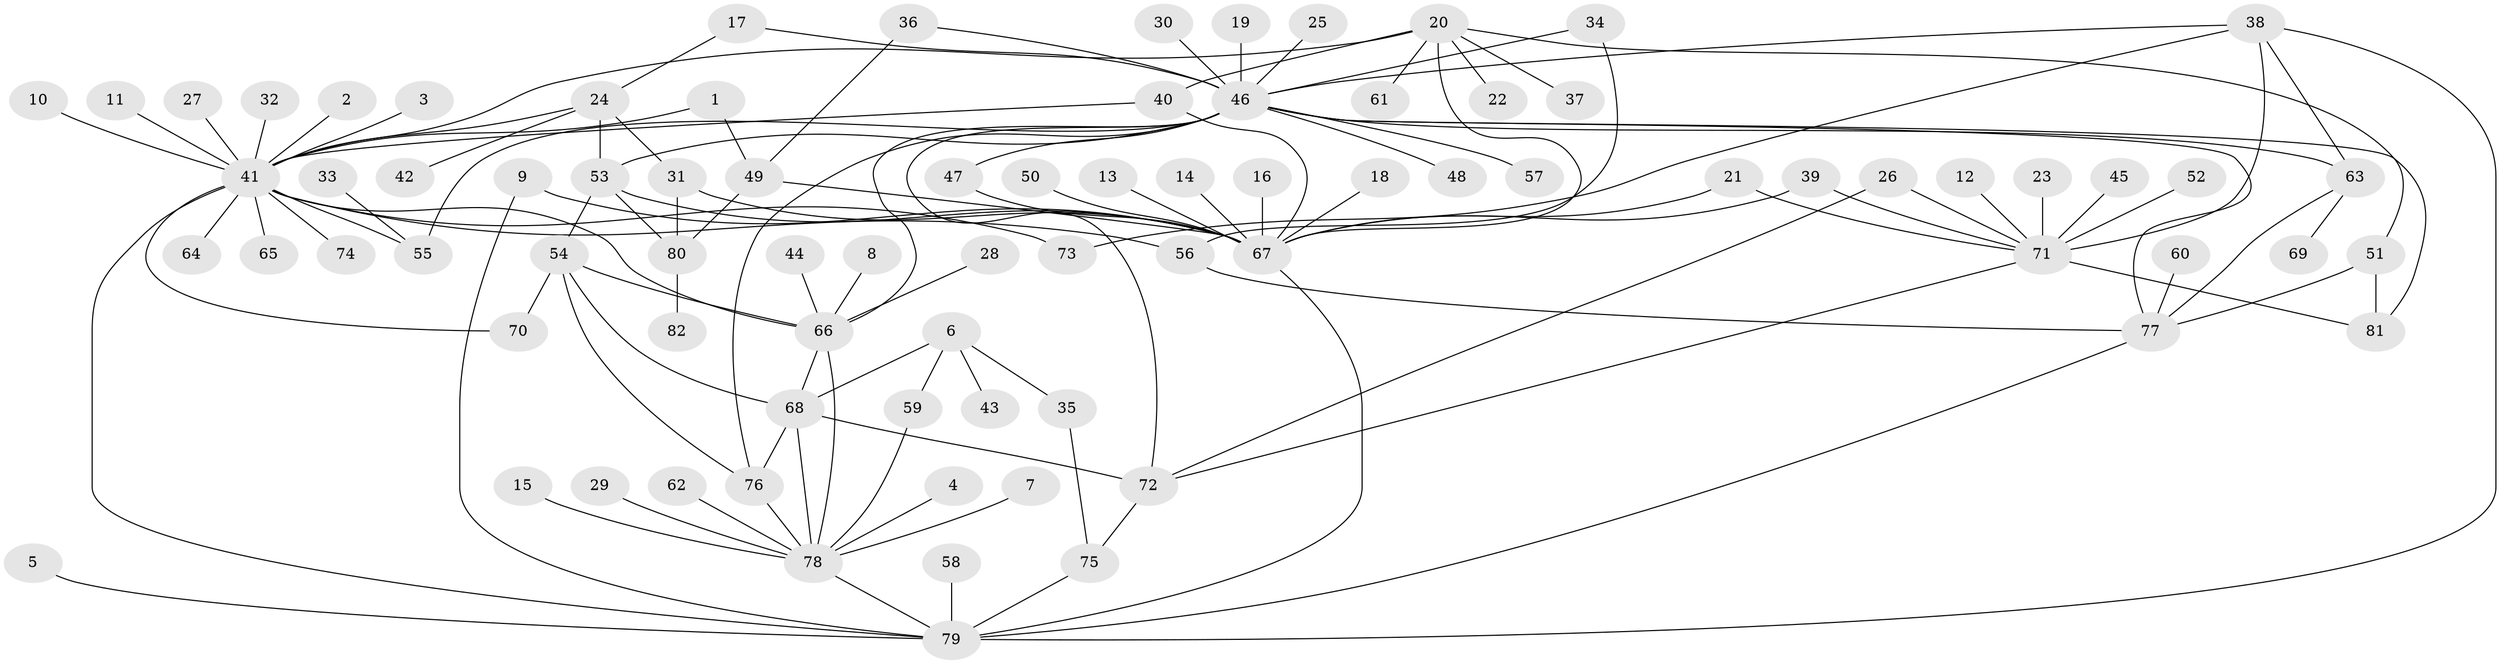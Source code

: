 // original degree distribution, {12: 0.014814814814814815, 3: 0.08148148148148149, 11: 0.014814814814814815, 21: 0.007407407407407408, 1: 0.5407407407407407, 2: 0.2, 22: 0.007407407407407408, 5: 0.044444444444444446, 4: 0.044444444444444446, 7: 0.007407407407407408, 8: 0.022222222222222223, 18: 0.007407407407407408, 6: 0.007407407407407408}
// Generated by graph-tools (version 1.1) at 2025/36/03/04/25 23:36:42]
// undirected, 82 vertices, 121 edges
graph export_dot {
  node [color=gray90,style=filled];
  1;
  2;
  3;
  4;
  5;
  6;
  7;
  8;
  9;
  10;
  11;
  12;
  13;
  14;
  15;
  16;
  17;
  18;
  19;
  20;
  21;
  22;
  23;
  24;
  25;
  26;
  27;
  28;
  29;
  30;
  31;
  32;
  33;
  34;
  35;
  36;
  37;
  38;
  39;
  40;
  41;
  42;
  43;
  44;
  45;
  46;
  47;
  48;
  49;
  50;
  51;
  52;
  53;
  54;
  55;
  56;
  57;
  58;
  59;
  60;
  61;
  62;
  63;
  64;
  65;
  66;
  67;
  68;
  69;
  70;
  71;
  72;
  73;
  74;
  75;
  76;
  77;
  78;
  79;
  80;
  81;
  82;
  1 -- 41 [weight=1.0];
  1 -- 49 [weight=1.0];
  2 -- 41 [weight=1.0];
  3 -- 41 [weight=1.0];
  4 -- 78 [weight=1.0];
  5 -- 79 [weight=1.0];
  6 -- 35 [weight=1.0];
  6 -- 43 [weight=1.0];
  6 -- 59 [weight=1.0];
  6 -- 68 [weight=1.0];
  7 -- 78 [weight=1.0];
  8 -- 66 [weight=1.0];
  9 -- 67 [weight=1.0];
  9 -- 79 [weight=1.0];
  10 -- 41 [weight=1.0];
  11 -- 41 [weight=1.0];
  12 -- 71 [weight=1.0];
  13 -- 67 [weight=1.0];
  14 -- 67 [weight=1.0];
  15 -- 78 [weight=1.0];
  16 -- 67 [weight=1.0];
  17 -- 24 [weight=1.0];
  17 -- 46 [weight=1.0];
  18 -- 67 [weight=1.0];
  19 -- 46 [weight=1.0];
  20 -- 22 [weight=1.0];
  20 -- 37 [weight=1.0];
  20 -- 40 [weight=1.0];
  20 -- 41 [weight=1.0];
  20 -- 51 [weight=1.0];
  20 -- 61 [weight=1.0];
  20 -- 67 [weight=1.0];
  21 -- 67 [weight=1.0];
  21 -- 71 [weight=1.0];
  23 -- 71 [weight=1.0];
  24 -- 31 [weight=1.0];
  24 -- 41 [weight=1.0];
  24 -- 42 [weight=1.0];
  24 -- 53 [weight=1.0];
  25 -- 46 [weight=1.0];
  26 -- 71 [weight=1.0];
  26 -- 72 [weight=1.0];
  27 -- 41 [weight=1.0];
  28 -- 66 [weight=1.0];
  29 -- 78 [weight=1.0];
  30 -- 46 [weight=1.0];
  31 -- 67 [weight=1.0];
  31 -- 80 [weight=1.0];
  32 -- 41 [weight=1.0];
  33 -- 55 [weight=1.0];
  34 -- 46 [weight=1.0];
  34 -- 56 [weight=1.0];
  35 -- 75 [weight=1.0];
  36 -- 46 [weight=1.0];
  36 -- 49 [weight=1.0];
  38 -- 46 [weight=1.0];
  38 -- 63 [weight=1.0];
  38 -- 71 [weight=2.0];
  38 -- 73 [weight=1.0];
  38 -- 79 [weight=1.0];
  39 -- 67 [weight=1.0];
  39 -- 71 [weight=1.0];
  40 -- 41 [weight=1.0];
  40 -- 67 [weight=1.0];
  41 -- 55 [weight=1.0];
  41 -- 56 [weight=1.0];
  41 -- 64 [weight=1.0];
  41 -- 65 [weight=1.0];
  41 -- 66 [weight=1.0];
  41 -- 70 [weight=1.0];
  41 -- 73 [weight=1.0];
  41 -- 74 [weight=1.0];
  41 -- 79 [weight=1.0];
  44 -- 66 [weight=1.0];
  45 -- 71 [weight=1.0];
  46 -- 47 [weight=1.0];
  46 -- 48 [weight=1.0];
  46 -- 53 [weight=1.0];
  46 -- 55 [weight=1.0];
  46 -- 57 [weight=1.0];
  46 -- 63 [weight=1.0];
  46 -- 66 [weight=1.0];
  46 -- 72 [weight=1.0];
  46 -- 76 [weight=1.0];
  46 -- 77 [weight=1.0];
  46 -- 81 [weight=1.0];
  47 -- 67 [weight=1.0];
  49 -- 67 [weight=1.0];
  49 -- 80 [weight=1.0];
  50 -- 67 [weight=1.0];
  51 -- 77 [weight=1.0];
  51 -- 81 [weight=1.0];
  52 -- 71 [weight=1.0];
  53 -- 54 [weight=1.0];
  53 -- 67 [weight=1.0];
  53 -- 80 [weight=1.0];
  54 -- 66 [weight=1.0];
  54 -- 68 [weight=1.0];
  54 -- 70 [weight=1.0];
  54 -- 76 [weight=1.0];
  56 -- 77 [weight=1.0];
  58 -- 79 [weight=1.0];
  59 -- 78 [weight=1.0];
  60 -- 77 [weight=1.0];
  62 -- 78 [weight=1.0];
  63 -- 69 [weight=1.0];
  63 -- 77 [weight=1.0];
  66 -- 68 [weight=1.0];
  66 -- 78 [weight=1.0];
  67 -- 79 [weight=1.0];
  68 -- 72 [weight=1.0];
  68 -- 76 [weight=1.0];
  68 -- 78 [weight=2.0];
  71 -- 72 [weight=1.0];
  71 -- 81 [weight=1.0];
  72 -- 75 [weight=1.0];
  75 -- 79 [weight=1.0];
  76 -- 78 [weight=1.0];
  77 -- 79 [weight=1.0];
  78 -- 79 [weight=1.0];
  80 -- 82 [weight=1.0];
}
